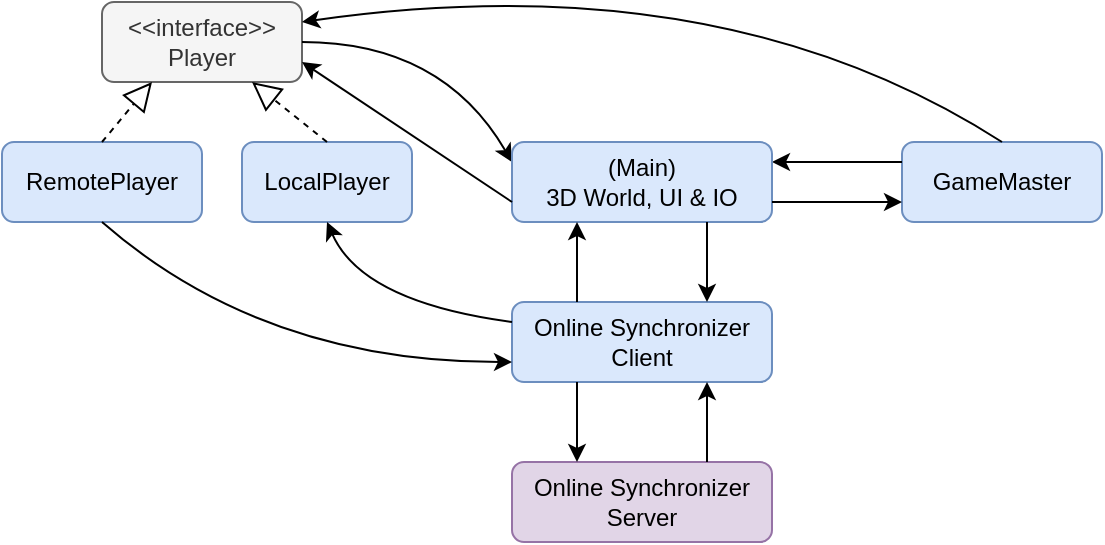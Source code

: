 <mxfile version="21.2.8" type="device">
  <diagram name="Page-1" id="8Ki3WzeOfG9bLv4DmGKw">
    <mxGraphModel dx="794" dy="485" grid="1" gridSize="10" guides="1" tooltips="1" connect="1" arrows="1" fold="1" page="1" pageScale="1" pageWidth="850" pageHeight="1100" math="0" shadow="0">
      <root>
        <mxCell id="0" />
        <mxCell id="1" parent="0" />
        <mxCell id="Jj55U650Jitu8uKOLBNu-3" value="&amp;lt;&amp;lt;interface&amp;gt;&amp;gt;&lt;br&gt;Player" style="rounded=1;whiteSpace=wrap;html=1;fillColor=#f5f5f5;strokeColor=#666666;fontColor=#333333;" parent="1" vertex="1">
          <mxGeometry x="190" y="270" width="100" height="40" as="geometry" />
        </mxCell>
        <mxCell id="Jj55U650Jitu8uKOLBNu-4" value="GameMaster" style="rounded=1;whiteSpace=wrap;html=1;fillColor=#dae8fc;strokeColor=#6c8ebf;" parent="1" vertex="1">
          <mxGeometry x="590" y="340" width="100" height="40" as="geometry" />
        </mxCell>
        <mxCell id="Jj55U650Jitu8uKOLBNu-10" value="" style="endArrow=classic;html=1;curved=1;exitX=1;exitY=0.5;exitDx=0;exitDy=0;entryX=0;entryY=0.25;entryDx=0;entryDy=0;" parent="1" source="Jj55U650Jitu8uKOLBNu-3" target="OCFg-jp6_DVnQoXGoYAK-1" edge="1">
          <mxGeometry width="50" height="50" relative="1" as="geometry">
            <mxPoint x="370" y="300" as="sourcePoint" />
            <mxPoint x="450" y="310" as="targetPoint" />
            <Array as="points">
              <mxPoint x="360" y="290" />
            </Array>
          </mxGeometry>
        </mxCell>
        <mxCell id="Jj55U650Jitu8uKOLBNu-11" value="" style="endArrow=classic;html=1;rounded=0;exitX=0;exitY=0.25;exitDx=0;exitDy=0;entryX=1;entryY=0.25;entryDx=0;entryDy=0;" parent="1" source="Jj55U650Jitu8uKOLBNu-4" target="OCFg-jp6_DVnQoXGoYAK-1" edge="1">
          <mxGeometry width="50" height="50" relative="1" as="geometry">
            <mxPoint x="365" y="370" as="sourcePoint" />
            <mxPoint x="540" y="330" as="targetPoint" />
          </mxGeometry>
        </mxCell>
        <mxCell id="Jj55U650Jitu8uKOLBNu-12" value="" style="endArrow=classic;html=1;exitX=0.5;exitY=0;exitDx=0;exitDy=0;curved=1;entryX=1;entryY=0.25;entryDx=0;entryDy=0;" parent="1" source="Jj55U650Jitu8uKOLBNu-4" target="Jj55U650Jitu8uKOLBNu-3" edge="1">
          <mxGeometry width="50" height="50" relative="1" as="geometry">
            <mxPoint x="600" y="370" as="sourcePoint" />
            <mxPoint x="300" y="270" as="targetPoint" />
            <Array as="points">
              <mxPoint x="500" y="250" />
            </Array>
          </mxGeometry>
        </mxCell>
        <mxCell id="OCFg-jp6_DVnQoXGoYAK-1" value="(Main)&lt;br&gt;3D World, UI &amp;amp; IO" style="rounded=1;whiteSpace=wrap;html=1;fillColor=#dae8fc;strokeColor=#6c8ebf;" parent="1" vertex="1">
          <mxGeometry x="395" y="340" width="130" height="40" as="geometry" />
        </mxCell>
        <mxCell id="OCFg-jp6_DVnQoXGoYAK-5" value="Online Synchronizer Client" style="rounded=1;whiteSpace=wrap;html=1;fillColor=#dae8fc;strokeColor=#6c8ebf;" parent="1" vertex="1">
          <mxGeometry x="395" y="420" width="130" height="40" as="geometry" />
        </mxCell>
        <mxCell id="OCFg-jp6_DVnQoXGoYAK-7" value="LocalPlayer" style="rounded=1;whiteSpace=wrap;html=1;fillColor=#dae8fc;strokeColor=#6c8ebf;" parent="1" vertex="1">
          <mxGeometry x="260" y="340" width="85" height="40" as="geometry" />
        </mxCell>
        <mxCell id="OCFg-jp6_DVnQoXGoYAK-8" value="" style="endArrow=classic;html=1;rounded=0;entryX=0.25;entryY=1;entryDx=0;entryDy=0;exitX=0.25;exitY=0;exitDx=0;exitDy=0;" parent="1" source="OCFg-jp6_DVnQoXGoYAK-5" target="OCFg-jp6_DVnQoXGoYAK-1" edge="1">
          <mxGeometry width="50" height="50" relative="1" as="geometry">
            <mxPoint x="380" y="390" as="sourcePoint" />
            <mxPoint x="460" y="340" as="targetPoint" />
          </mxGeometry>
        </mxCell>
        <mxCell id="OCFg-jp6_DVnQoXGoYAK-10" value="RemotePlayer" style="rounded=1;whiteSpace=wrap;html=1;fillColor=#dae8fc;strokeColor=#6c8ebf;" parent="1" vertex="1">
          <mxGeometry x="140" y="340" width="100" height="40" as="geometry" />
        </mxCell>
        <mxCell id="OCFg-jp6_DVnQoXGoYAK-12" value="" style="endArrow=block;dashed=1;endFill=0;endSize=12;html=1;rounded=0;exitX=0.5;exitY=0;exitDx=0;exitDy=0;entryX=0.25;entryY=1;entryDx=0;entryDy=0;" parent="1" source="OCFg-jp6_DVnQoXGoYAK-10" target="Jj55U650Jitu8uKOLBNu-3" edge="1">
          <mxGeometry width="160" relative="1" as="geometry">
            <mxPoint x="310" y="340" as="sourcePoint" />
            <mxPoint x="470" y="340" as="targetPoint" />
          </mxGeometry>
        </mxCell>
        <mxCell id="OCFg-jp6_DVnQoXGoYAK-13" value="" style="endArrow=block;dashed=1;endFill=0;endSize=12;html=1;rounded=0;exitX=0.5;exitY=0;exitDx=0;exitDy=0;entryX=0.75;entryY=1;entryDx=0;entryDy=0;" parent="1" source="OCFg-jp6_DVnQoXGoYAK-7" target="Jj55U650Jitu8uKOLBNu-3" edge="1">
          <mxGeometry width="160" relative="1" as="geometry">
            <mxPoint x="210" y="350" as="sourcePoint" />
            <mxPoint x="250" y="320" as="targetPoint" />
          </mxGeometry>
        </mxCell>
        <mxCell id="OCFg-jp6_DVnQoXGoYAK-14" value="" style="endArrow=classic;html=1;exitX=1;exitY=0.75;exitDx=0;exitDy=0;entryX=0;entryY=0.75;entryDx=0;entryDy=0;curved=1;" parent="1" source="OCFg-jp6_DVnQoXGoYAK-1" target="Jj55U650Jitu8uKOLBNu-4" edge="1">
          <mxGeometry width="50" height="50" relative="1" as="geometry">
            <mxPoint x="600" y="370" as="sourcePoint" />
            <mxPoint x="520" y="370" as="targetPoint" />
            <Array as="points" />
          </mxGeometry>
        </mxCell>
        <mxCell id="OCFg-jp6_DVnQoXGoYAK-15" value="" style="endArrow=classic;html=1;exitX=0;exitY=0.75;exitDx=0;exitDy=0;curved=1;entryX=1;entryY=0.75;entryDx=0;entryDy=0;" parent="1" source="OCFg-jp6_DVnQoXGoYAK-1" target="Jj55U650Jitu8uKOLBNu-3" edge="1">
          <mxGeometry width="50" height="50" relative="1" as="geometry">
            <mxPoint x="500" y="460" as="sourcePoint" />
            <mxPoint x="340" y="310" as="targetPoint" />
            <Array as="points" />
          </mxGeometry>
        </mxCell>
        <mxCell id="OCFg-jp6_DVnQoXGoYAK-17" value="" style="endArrow=classic;html=1;entryX=0.5;entryY=1;entryDx=0;entryDy=0;exitX=0;exitY=0.25;exitDx=0;exitDy=0;curved=1;" parent="1" source="OCFg-jp6_DVnQoXGoYAK-5" target="OCFg-jp6_DVnQoXGoYAK-7" edge="1">
          <mxGeometry width="50" height="50" relative="1" as="geometry">
            <mxPoint x="360" y="390" as="sourcePoint" />
            <mxPoint x="470" y="390" as="targetPoint" />
            <Array as="points">
              <mxPoint x="320" y="420" />
            </Array>
          </mxGeometry>
        </mxCell>
        <mxCell id="OCFg-jp6_DVnQoXGoYAK-18" value="" style="endArrow=classic;html=1;exitX=0.5;exitY=1;exitDx=0;exitDy=0;entryX=0;entryY=0.75;entryDx=0;entryDy=0;curved=1;" parent="1" source="OCFg-jp6_DVnQoXGoYAK-10" target="OCFg-jp6_DVnQoXGoYAK-5" edge="1">
          <mxGeometry width="50" height="50" relative="1" as="geometry">
            <mxPoint x="405" y="450" as="sourcePoint" />
            <mxPoint x="330" y="460" as="targetPoint" />
            <Array as="points">
              <mxPoint x="270" y="450" />
            </Array>
          </mxGeometry>
        </mxCell>
        <mxCell id="OCFg-jp6_DVnQoXGoYAK-19" value="" style="endArrow=classic;html=1;rounded=0;entryX=0.75;entryY=0;entryDx=0;entryDy=0;exitX=0.75;exitY=1;exitDx=0;exitDy=0;" parent="1" source="OCFg-jp6_DVnQoXGoYAK-1" target="OCFg-jp6_DVnQoXGoYAK-5" edge="1">
          <mxGeometry width="50" height="50" relative="1" as="geometry">
            <mxPoint x="470" y="430" as="sourcePoint" />
            <mxPoint x="470" y="390" as="targetPoint" />
          </mxGeometry>
        </mxCell>
        <mxCell id="arMegdC4qQTzu2wHXYag-1" value="Online Synchronizer Server" style="rounded=1;whiteSpace=wrap;html=1;fillColor=#e1d5e7;strokeColor=#9673a6;" parent="1" vertex="1">
          <mxGeometry x="395" y="500" width="130" height="40" as="geometry" />
        </mxCell>
        <mxCell id="arMegdC4qQTzu2wHXYag-3" value="" style="endArrow=classic;html=1;rounded=0;exitX=0.25;exitY=1;exitDx=0;exitDy=0;entryX=0.25;entryY=0;entryDx=0;entryDy=0;" parent="1" source="OCFg-jp6_DVnQoXGoYAK-5" target="arMegdC4qQTzu2wHXYag-1" edge="1">
          <mxGeometry width="50" height="50" relative="1" as="geometry">
            <mxPoint x="600" y="370" as="sourcePoint" />
            <mxPoint x="520" y="360" as="targetPoint" />
          </mxGeometry>
        </mxCell>
        <mxCell id="arMegdC4qQTzu2wHXYag-4" value="" style="endArrow=classic;html=1;rounded=0;exitX=0.75;exitY=0;exitDx=0;exitDy=0;entryX=0.75;entryY=1;entryDx=0;entryDy=0;" parent="1" source="arMegdC4qQTzu2wHXYag-1" target="OCFg-jp6_DVnQoXGoYAK-5" edge="1">
          <mxGeometry width="50" height="50" relative="1" as="geometry">
            <mxPoint x="438" y="470" as="sourcePoint" />
            <mxPoint x="437" y="510" as="targetPoint" />
          </mxGeometry>
        </mxCell>
      </root>
    </mxGraphModel>
  </diagram>
</mxfile>
